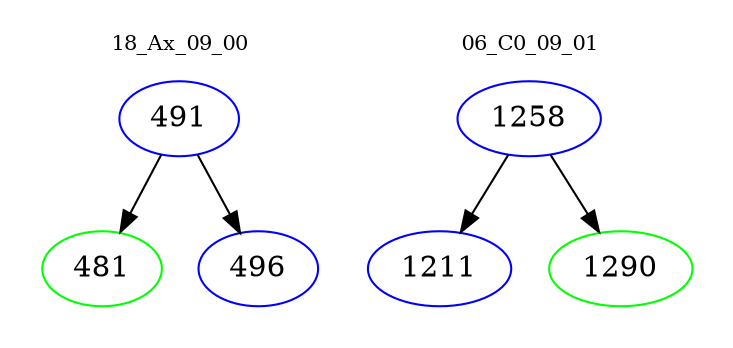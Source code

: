 digraph{
subgraph cluster_0 {
color = white
label = "18_Ax_09_00";
fontsize=10;
T0_491 [label="491", color="blue"]
T0_491 -> T0_481 [color="black"]
T0_481 [label="481", color="green"]
T0_491 -> T0_496 [color="black"]
T0_496 [label="496", color="blue"]
}
subgraph cluster_1 {
color = white
label = "06_C0_09_01";
fontsize=10;
T1_1258 [label="1258", color="blue"]
T1_1258 -> T1_1211 [color="black"]
T1_1211 [label="1211", color="blue"]
T1_1258 -> T1_1290 [color="black"]
T1_1290 [label="1290", color="green"]
}
}
